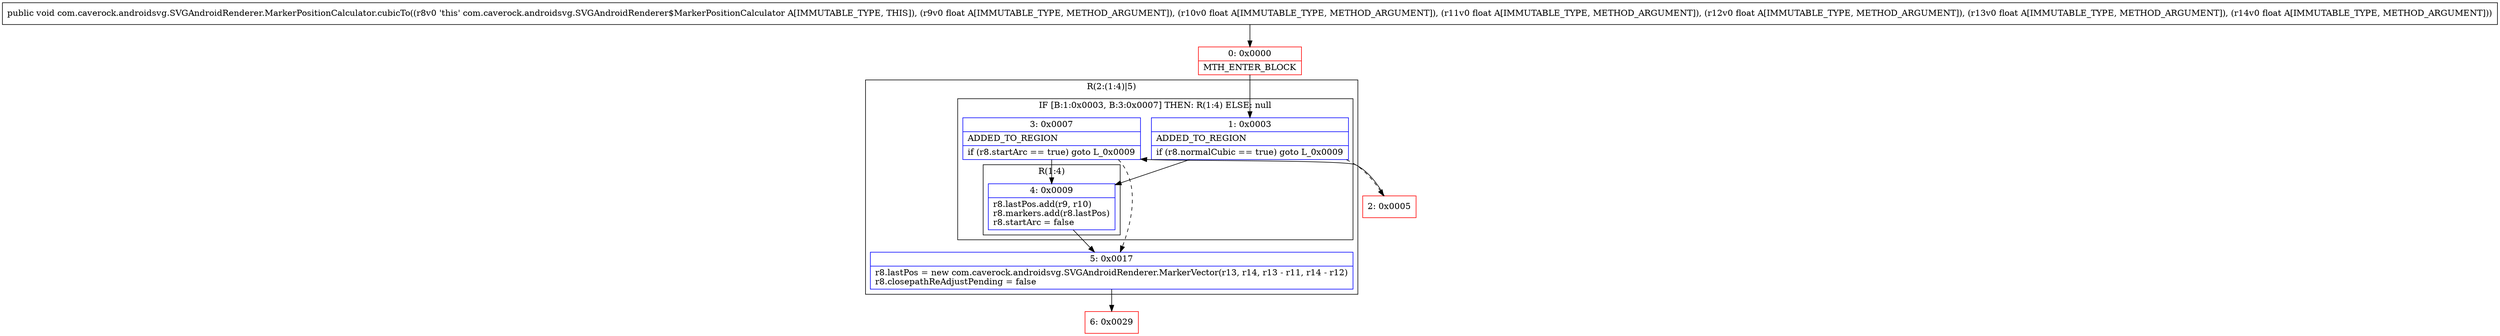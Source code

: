 digraph "CFG forcom.caverock.androidsvg.SVGAndroidRenderer.MarkerPositionCalculator.cubicTo(FFFFFF)V" {
subgraph cluster_Region_1915236455 {
label = "R(2:(1:4)|5)";
node [shape=record,color=blue];
subgraph cluster_IfRegion_724649303 {
label = "IF [B:1:0x0003, B:3:0x0007] THEN: R(1:4) ELSE: null";
node [shape=record,color=blue];
Node_1 [shape=record,label="{1\:\ 0x0003|ADDED_TO_REGION\l|if (r8.normalCubic == true) goto L_0x0009\l}"];
Node_3 [shape=record,label="{3\:\ 0x0007|ADDED_TO_REGION\l|if (r8.startArc == true) goto L_0x0009\l}"];
subgraph cluster_Region_1638261010 {
label = "R(1:4)";
node [shape=record,color=blue];
Node_4 [shape=record,label="{4\:\ 0x0009|r8.lastPos.add(r9, r10)\lr8.markers.add(r8.lastPos)\lr8.startArc = false\l}"];
}
}
Node_5 [shape=record,label="{5\:\ 0x0017|r8.lastPos = new com.caverock.androidsvg.SVGAndroidRenderer.MarkerVector(r13, r14, r13 \- r11, r14 \- r12)\lr8.closepathReAdjustPending = false\l}"];
}
Node_0 [shape=record,color=red,label="{0\:\ 0x0000|MTH_ENTER_BLOCK\l}"];
Node_2 [shape=record,color=red,label="{2\:\ 0x0005}"];
Node_6 [shape=record,color=red,label="{6\:\ 0x0029}"];
MethodNode[shape=record,label="{public void com.caverock.androidsvg.SVGAndroidRenderer.MarkerPositionCalculator.cubicTo((r8v0 'this' com.caverock.androidsvg.SVGAndroidRenderer$MarkerPositionCalculator A[IMMUTABLE_TYPE, THIS]), (r9v0 float A[IMMUTABLE_TYPE, METHOD_ARGUMENT]), (r10v0 float A[IMMUTABLE_TYPE, METHOD_ARGUMENT]), (r11v0 float A[IMMUTABLE_TYPE, METHOD_ARGUMENT]), (r12v0 float A[IMMUTABLE_TYPE, METHOD_ARGUMENT]), (r13v0 float A[IMMUTABLE_TYPE, METHOD_ARGUMENT]), (r14v0 float A[IMMUTABLE_TYPE, METHOD_ARGUMENT])) }"];
MethodNode -> Node_0;
Node_1 -> Node_2[style=dashed];
Node_1 -> Node_4;
Node_3 -> Node_4;
Node_3 -> Node_5[style=dashed];
Node_4 -> Node_5;
Node_5 -> Node_6;
Node_0 -> Node_1;
Node_2 -> Node_3;
}

